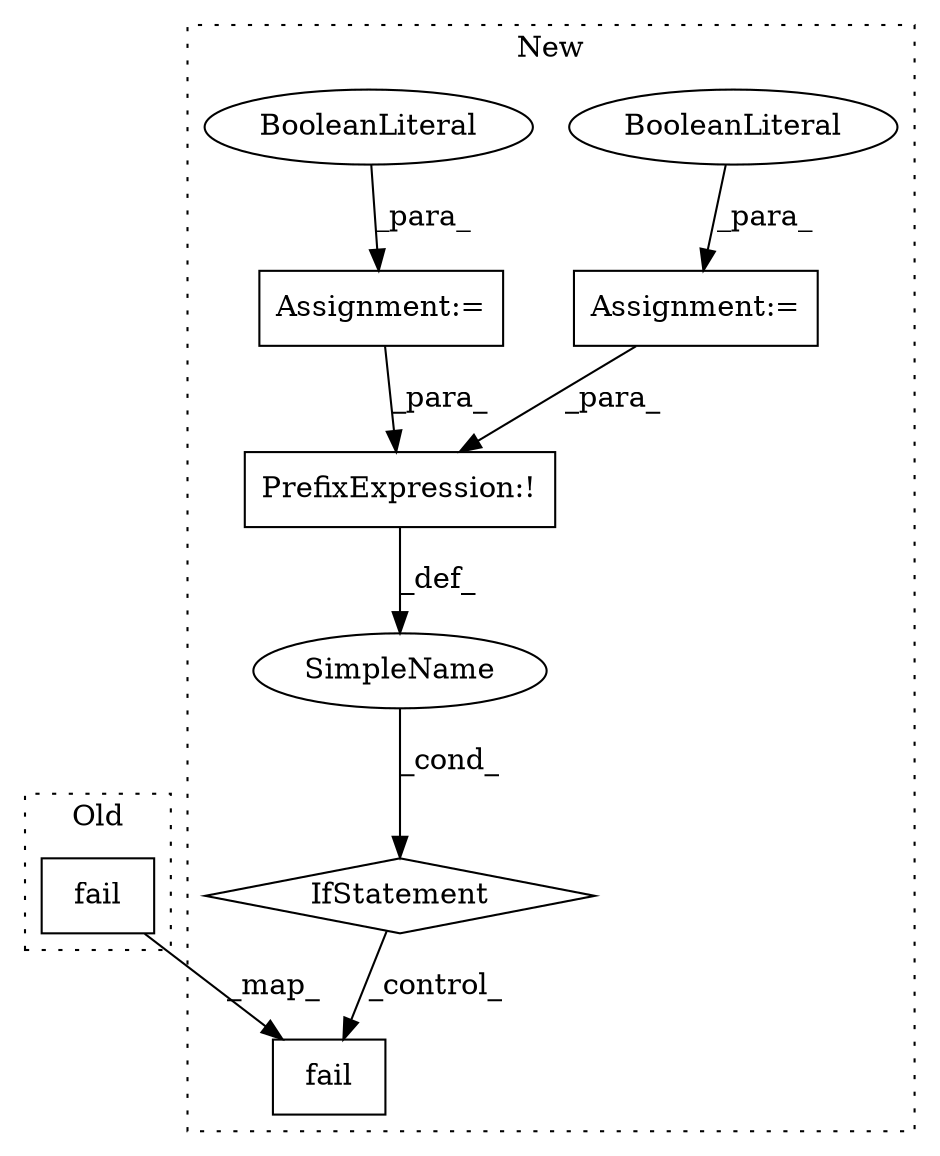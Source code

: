 digraph G {
subgraph cluster0 {
1 [label="fail" a="32" s="4535,4589" l="5,1" shape="box"];
label = "Old";
style="dotted";
}
subgraph cluster1 {
2 [label="fail" a="32" s="4769,4823" l="5,1" shape="box"];
3 [label="Assignment:=" a="7" s="2802" l="1" shape="box"];
4 [label="IfStatement" a="25" s="4740,4754" l="4,2" shape="diamond"];
5 [label="SimpleName" a="42" s="" l="" shape="ellipse"];
6 [label="PrefixExpression:!" a="38" s="4744" l="1" shape="box"];
7 [label="BooleanLiteral" a="9" s="2803" l="4" shape="ellipse"];
8 [label="Assignment:=" a="7" s="4681" l="1" shape="box"];
9 [label="BooleanLiteral" a="9" s="4682" l="5" shape="ellipse"];
label = "New";
style="dotted";
}
1 -> 2 [label="_map_"];
3 -> 6 [label="_para_"];
4 -> 2 [label="_control_"];
5 -> 4 [label="_cond_"];
6 -> 5 [label="_def_"];
7 -> 3 [label="_para_"];
8 -> 6 [label="_para_"];
9 -> 8 [label="_para_"];
}